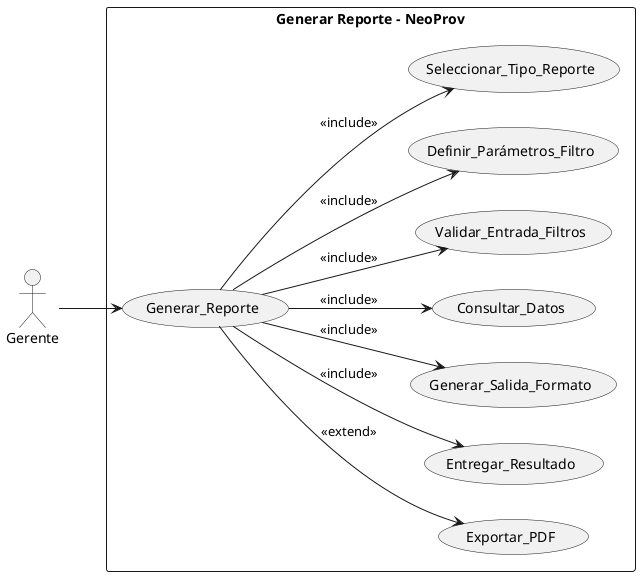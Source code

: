@startuml diagramaCasoUsoDiez
left to right direction
actor "Gerente" as Gerente

rectangle "Generar Reporte - NeoProv" {
    usecase "Generar_Reporte" as UC1
    usecase "Exportar_PDF" as UC2
    usecase "Entregar_Resultado" as UC3
    usecase "Generar_Salida_Formato" as UC4
    usecase "Consultar_Datos" as UC5
    usecase "Validar_Entrada_Filtros" as UC6
    usecase "Definir_Parámetros_Filtro" as UC7
    usecase "Seleccionar_Tipo_Reporte" as UC8
}

Gerente --> UC1
UC1 --> UC2 : <<extend>>
UC1 --> UC3 : <<include>>
UC1 --> UC4 : <<include>>
UC1 --> UC5 : <<include>>
UC1 --> UC6 : <<include>>
UC1 --> UC7 : <<include>>
UC1 --> UC8 : <<include>>




@enduml

